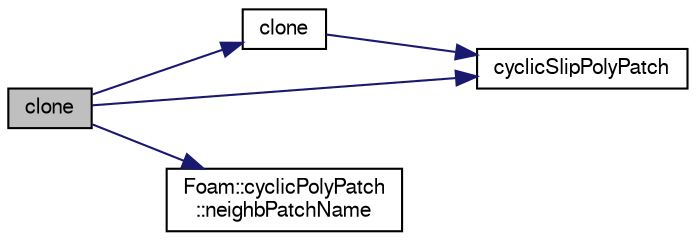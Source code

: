 digraph "clone"
{
  bgcolor="transparent";
  edge [fontname="FreeSans",fontsize="10",labelfontname="FreeSans",labelfontsize="10"];
  node [fontname="FreeSans",fontsize="10",shape=record];
  rankdir="LR";
  Node24 [label="clone",height=0.2,width=0.4,color="black", fillcolor="grey75", style="filled", fontcolor="black"];
  Node24 -> Node25 [color="midnightblue",fontsize="10",style="solid",fontname="FreeSans"];
  Node25 [label="clone",height=0.2,width=0.4,color="black",URL="$a27438.html#adbf8c0a436d777bd346c3ab2a4b087df",tooltip="Construct and return a clone, resetting the boundary mesh. "];
  Node25 -> Node26 [color="midnightblue",fontsize="10",style="solid",fontname="FreeSans"];
  Node26 [label="cyclicSlipPolyPatch",height=0.2,width=0.4,color="black",URL="$a27438.html#a894d764cd9dcf37474182db2ad211198",tooltip="Construct from components. "];
  Node24 -> Node26 [color="midnightblue",fontsize="10",style="solid",fontname="FreeSans"];
  Node24 -> Node27 [color="midnightblue",fontsize="10",style="solid",fontname="FreeSans"];
  Node27 [label="Foam::cyclicPolyPatch\l::neighbPatchName",height=0.2,width=0.4,color="black",URL="$a27434.html#a1ead4b5b090c3b93bd27d242080dce76",tooltip="Neighbour patch name. "];
}
